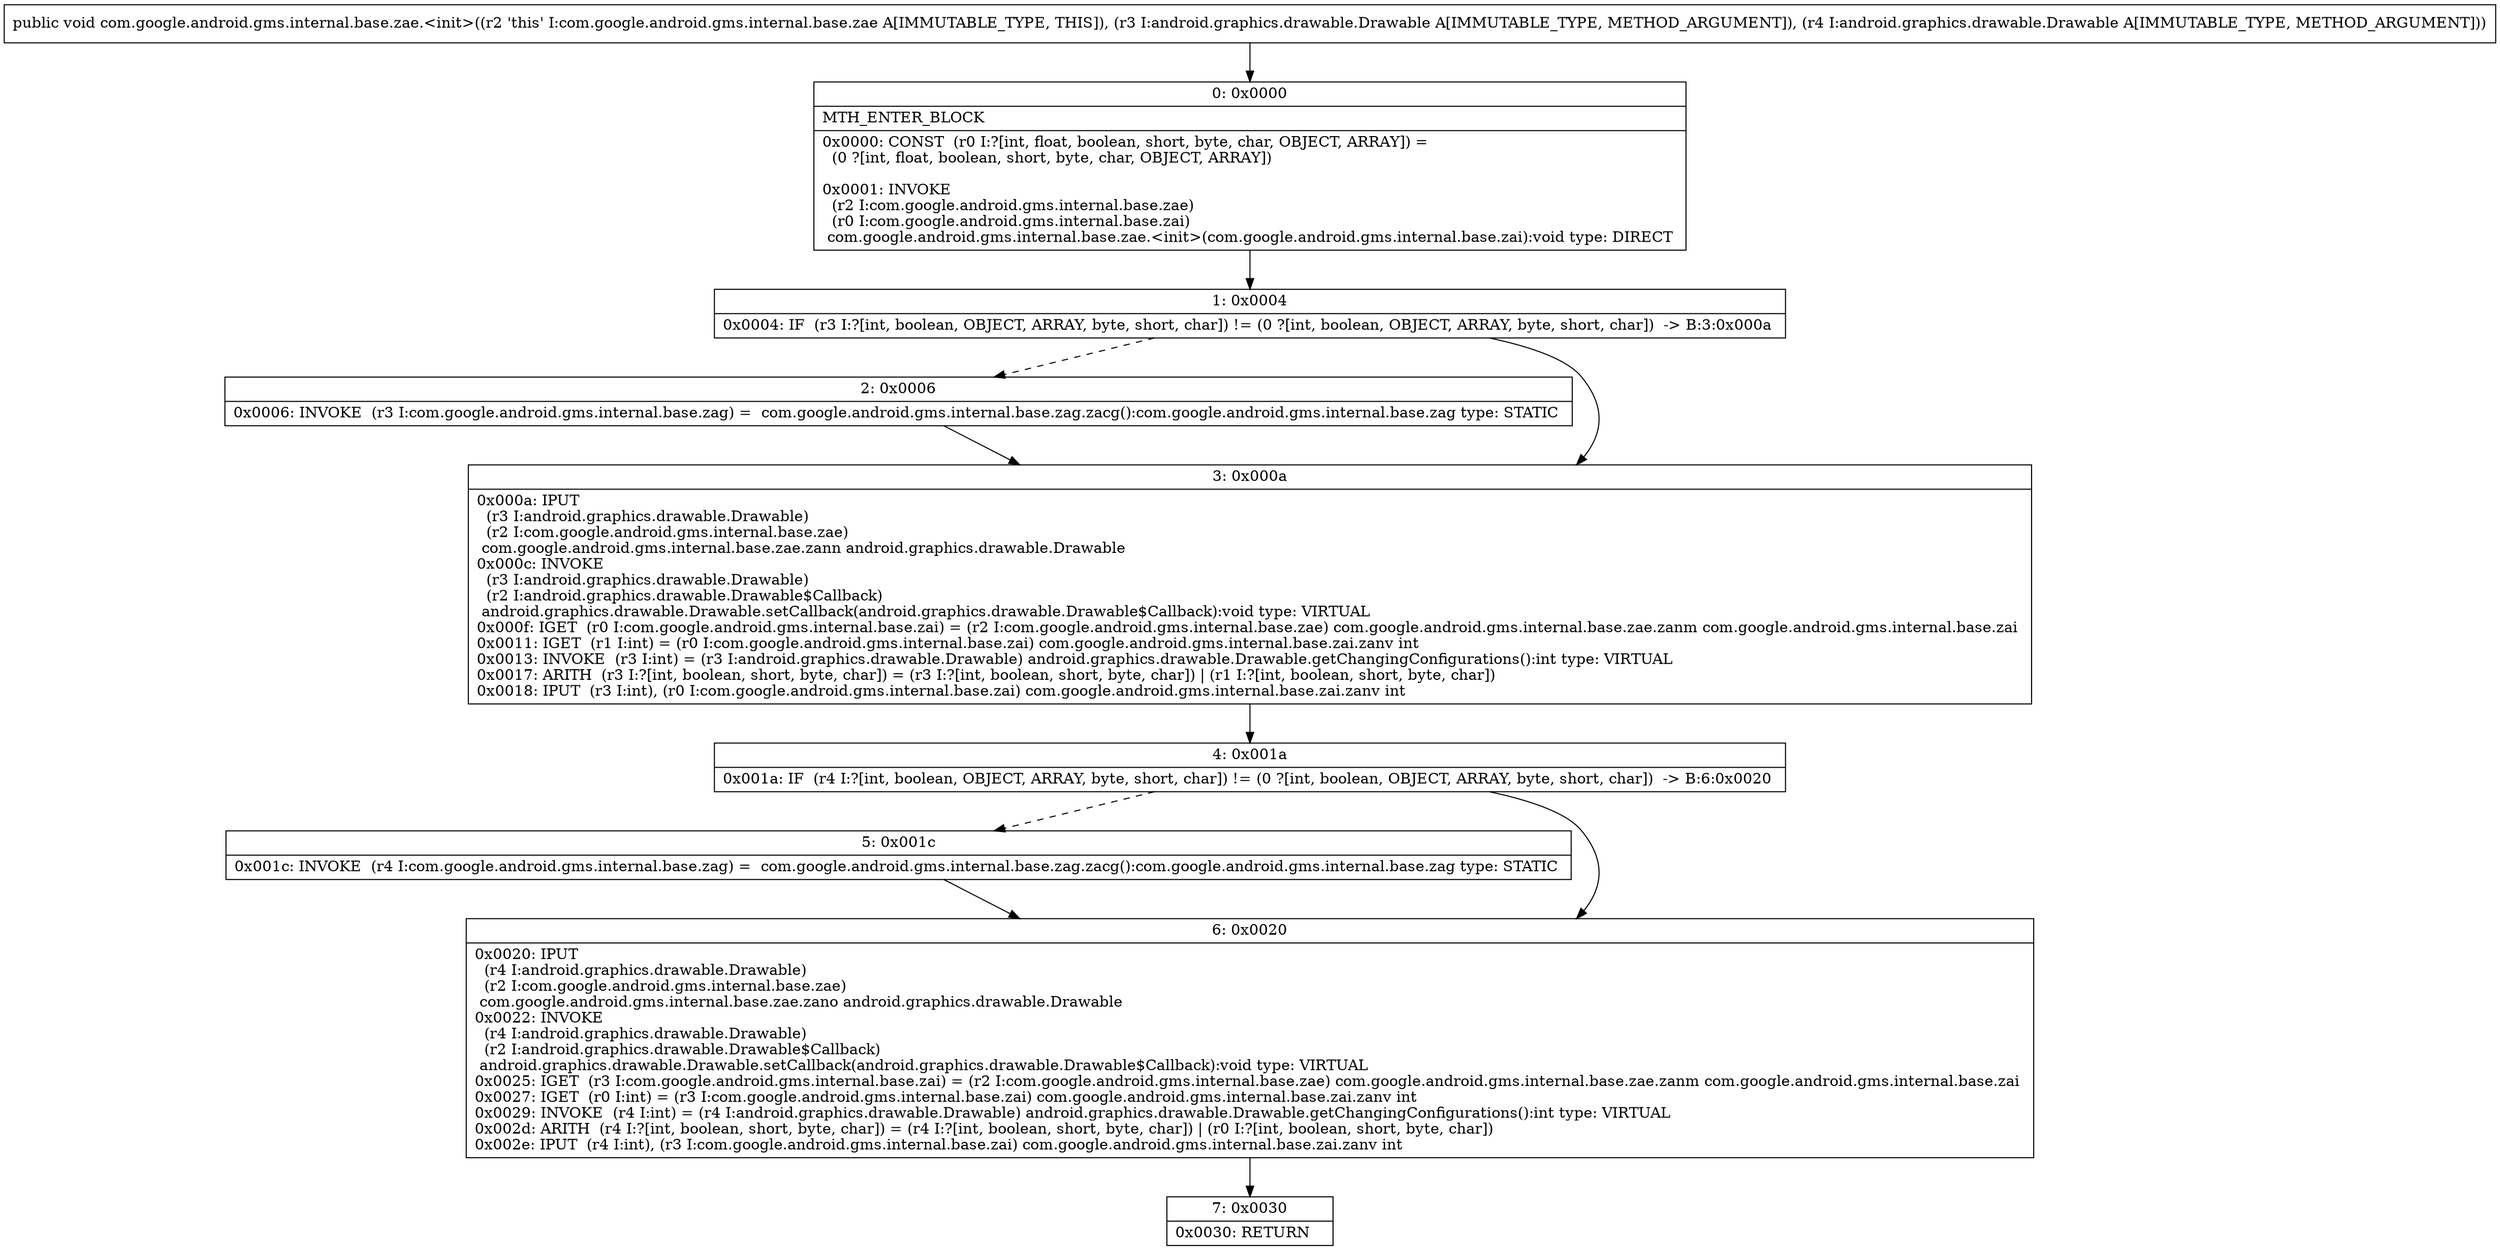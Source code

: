 digraph "CFG forcom.google.android.gms.internal.base.zae.\<init\>(Landroid\/graphics\/drawable\/Drawable;Landroid\/graphics\/drawable\/Drawable;)V" {
Node_0 [shape=record,label="{0\:\ 0x0000|MTH_ENTER_BLOCK\l|0x0000: CONST  (r0 I:?[int, float, boolean, short, byte, char, OBJECT, ARRAY]) = \l  (0 ?[int, float, boolean, short, byte, char, OBJECT, ARRAY])\l \l0x0001: INVOKE  \l  (r2 I:com.google.android.gms.internal.base.zae)\l  (r0 I:com.google.android.gms.internal.base.zai)\l com.google.android.gms.internal.base.zae.\<init\>(com.google.android.gms.internal.base.zai):void type: DIRECT \l}"];
Node_1 [shape=record,label="{1\:\ 0x0004|0x0004: IF  (r3 I:?[int, boolean, OBJECT, ARRAY, byte, short, char]) != (0 ?[int, boolean, OBJECT, ARRAY, byte, short, char])  \-\> B:3:0x000a \l}"];
Node_2 [shape=record,label="{2\:\ 0x0006|0x0006: INVOKE  (r3 I:com.google.android.gms.internal.base.zag) =  com.google.android.gms.internal.base.zag.zacg():com.google.android.gms.internal.base.zag type: STATIC \l}"];
Node_3 [shape=record,label="{3\:\ 0x000a|0x000a: IPUT  \l  (r3 I:android.graphics.drawable.Drawable)\l  (r2 I:com.google.android.gms.internal.base.zae)\l com.google.android.gms.internal.base.zae.zann android.graphics.drawable.Drawable \l0x000c: INVOKE  \l  (r3 I:android.graphics.drawable.Drawable)\l  (r2 I:android.graphics.drawable.Drawable$Callback)\l android.graphics.drawable.Drawable.setCallback(android.graphics.drawable.Drawable$Callback):void type: VIRTUAL \l0x000f: IGET  (r0 I:com.google.android.gms.internal.base.zai) = (r2 I:com.google.android.gms.internal.base.zae) com.google.android.gms.internal.base.zae.zanm com.google.android.gms.internal.base.zai \l0x0011: IGET  (r1 I:int) = (r0 I:com.google.android.gms.internal.base.zai) com.google.android.gms.internal.base.zai.zanv int \l0x0013: INVOKE  (r3 I:int) = (r3 I:android.graphics.drawable.Drawable) android.graphics.drawable.Drawable.getChangingConfigurations():int type: VIRTUAL \l0x0017: ARITH  (r3 I:?[int, boolean, short, byte, char]) = (r3 I:?[int, boolean, short, byte, char]) \| (r1 I:?[int, boolean, short, byte, char]) \l0x0018: IPUT  (r3 I:int), (r0 I:com.google.android.gms.internal.base.zai) com.google.android.gms.internal.base.zai.zanv int \l}"];
Node_4 [shape=record,label="{4\:\ 0x001a|0x001a: IF  (r4 I:?[int, boolean, OBJECT, ARRAY, byte, short, char]) != (0 ?[int, boolean, OBJECT, ARRAY, byte, short, char])  \-\> B:6:0x0020 \l}"];
Node_5 [shape=record,label="{5\:\ 0x001c|0x001c: INVOKE  (r4 I:com.google.android.gms.internal.base.zag) =  com.google.android.gms.internal.base.zag.zacg():com.google.android.gms.internal.base.zag type: STATIC \l}"];
Node_6 [shape=record,label="{6\:\ 0x0020|0x0020: IPUT  \l  (r4 I:android.graphics.drawable.Drawable)\l  (r2 I:com.google.android.gms.internal.base.zae)\l com.google.android.gms.internal.base.zae.zano android.graphics.drawable.Drawable \l0x0022: INVOKE  \l  (r4 I:android.graphics.drawable.Drawable)\l  (r2 I:android.graphics.drawable.Drawable$Callback)\l android.graphics.drawable.Drawable.setCallback(android.graphics.drawable.Drawable$Callback):void type: VIRTUAL \l0x0025: IGET  (r3 I:com.google.android.gms.internal.base.zai) = (r2 I:com.google.android.gms.internal.base.zae) com.google.android.gms.internal.base.zae.zanm com.google.android.gms.internal.base.zai \l0x0027: IGET  (r0 I:int) = (r3 I:com.google.android.gms.internal.base.zai) com.google.android.gms.internal.base.zai.zanv int \l0x0029: INVOKE  (r4 I:int) = (r4 I:android.graphics.drawable.Drawable) android.graphics.drawable.Drawable.getChangingConfigurations():int type: VIRTUAL \l0x002d: ARITH  (r4 I:?[int, boolean, short, byte, char]) = (r4 I:?[int, boolean, short, byte, char]) \| (r0 I:?[int, boolean, short, byte, char]) \l0x002e: IPUT  (r4 I:int), (r3 I:com.google.android.gms.internal.base.zai) com.google.android.gms.internal.base.zai.zanv int \l}"];
Node_7 [shape=record,label="{7\:\ 0x0030|0x0030: RETURN   \l}"];
MethodNode[shape=record,label="{public void com.google.android.gms.internal.base.zae.\<init\>((r2 'this' I:com.google.android.gms.internal.base.zae A[IMMUTABLE_TYPE, THIS]), (r3 I:android.graphics.drawable.Drawable A[IMMUTABLE_TYPE, METHOD_ARGUMENT]), (r4 I:android.graphics.drawable.Drawable A[IMMUTABLE_TYPE, METHOD_ARGUMENT])) }"];
MethodNode -> Node_0;
Node_0 -> Node_1;
Node_1 -> Node_2[style=dashed];
Node_1 -> Node_3;
Node_2 -> Node_3;
Node_3 -> Node_4;
Node_4 -> Node_5[style=dashed];
Node_4 -> Node_6;
Node_5 -> Node_6;
Node_6 -> Node_7;
}

